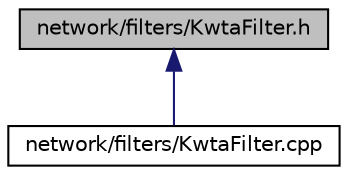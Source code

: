 digraph "network/filters/KwtaFilter.h"
{
  edge [fontname="Helvetica",fontsize="10",labelfontname="Helvetica",labelfontsize="10"];
  node [fontname="Helvetica",fontsize="10",shape=record];
  Node1 [label="network/filters/KwtaFilter.h",height=0.2,width=0.4,color="black", fillcolor="grey75", style="filled", fontcolor="black"];
  Node1 -> Node2 [dir="back",color="midnightblue",fontsize="10",style="solid",fontname="Helvetica"];
  Node2 [label="network/filters/KwtaFilter.cpp",height=0.2,width=0.4,color="black", fillcolor="white", style="filled",URL="$_kwta_filter_8cpp.html"];
}

